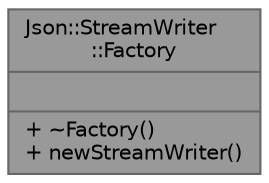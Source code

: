 digraph "Json::StreamWriter::Factory"
{
 // LATEX_PDF_SIZE
  bgcolor="transparent";
  edge [fontname=Helvetica,fontsize=10,labelfontname=Helvetica,labelfontsize=10];
  node [fontname=Helvetica,fontsize=10,shape=box,height=0.2,width=0.4];
  Node1 [shape=record,label="{Json::StreamWriter\l::Factory\n||+ ~Factory()\l+ newStreamWriter()\l}",height=0.2,width=0.4,color="gray40", fillcolor="grey60", style="filled", fontcolor="black",tooltip="A simple abstract factory."];
}
